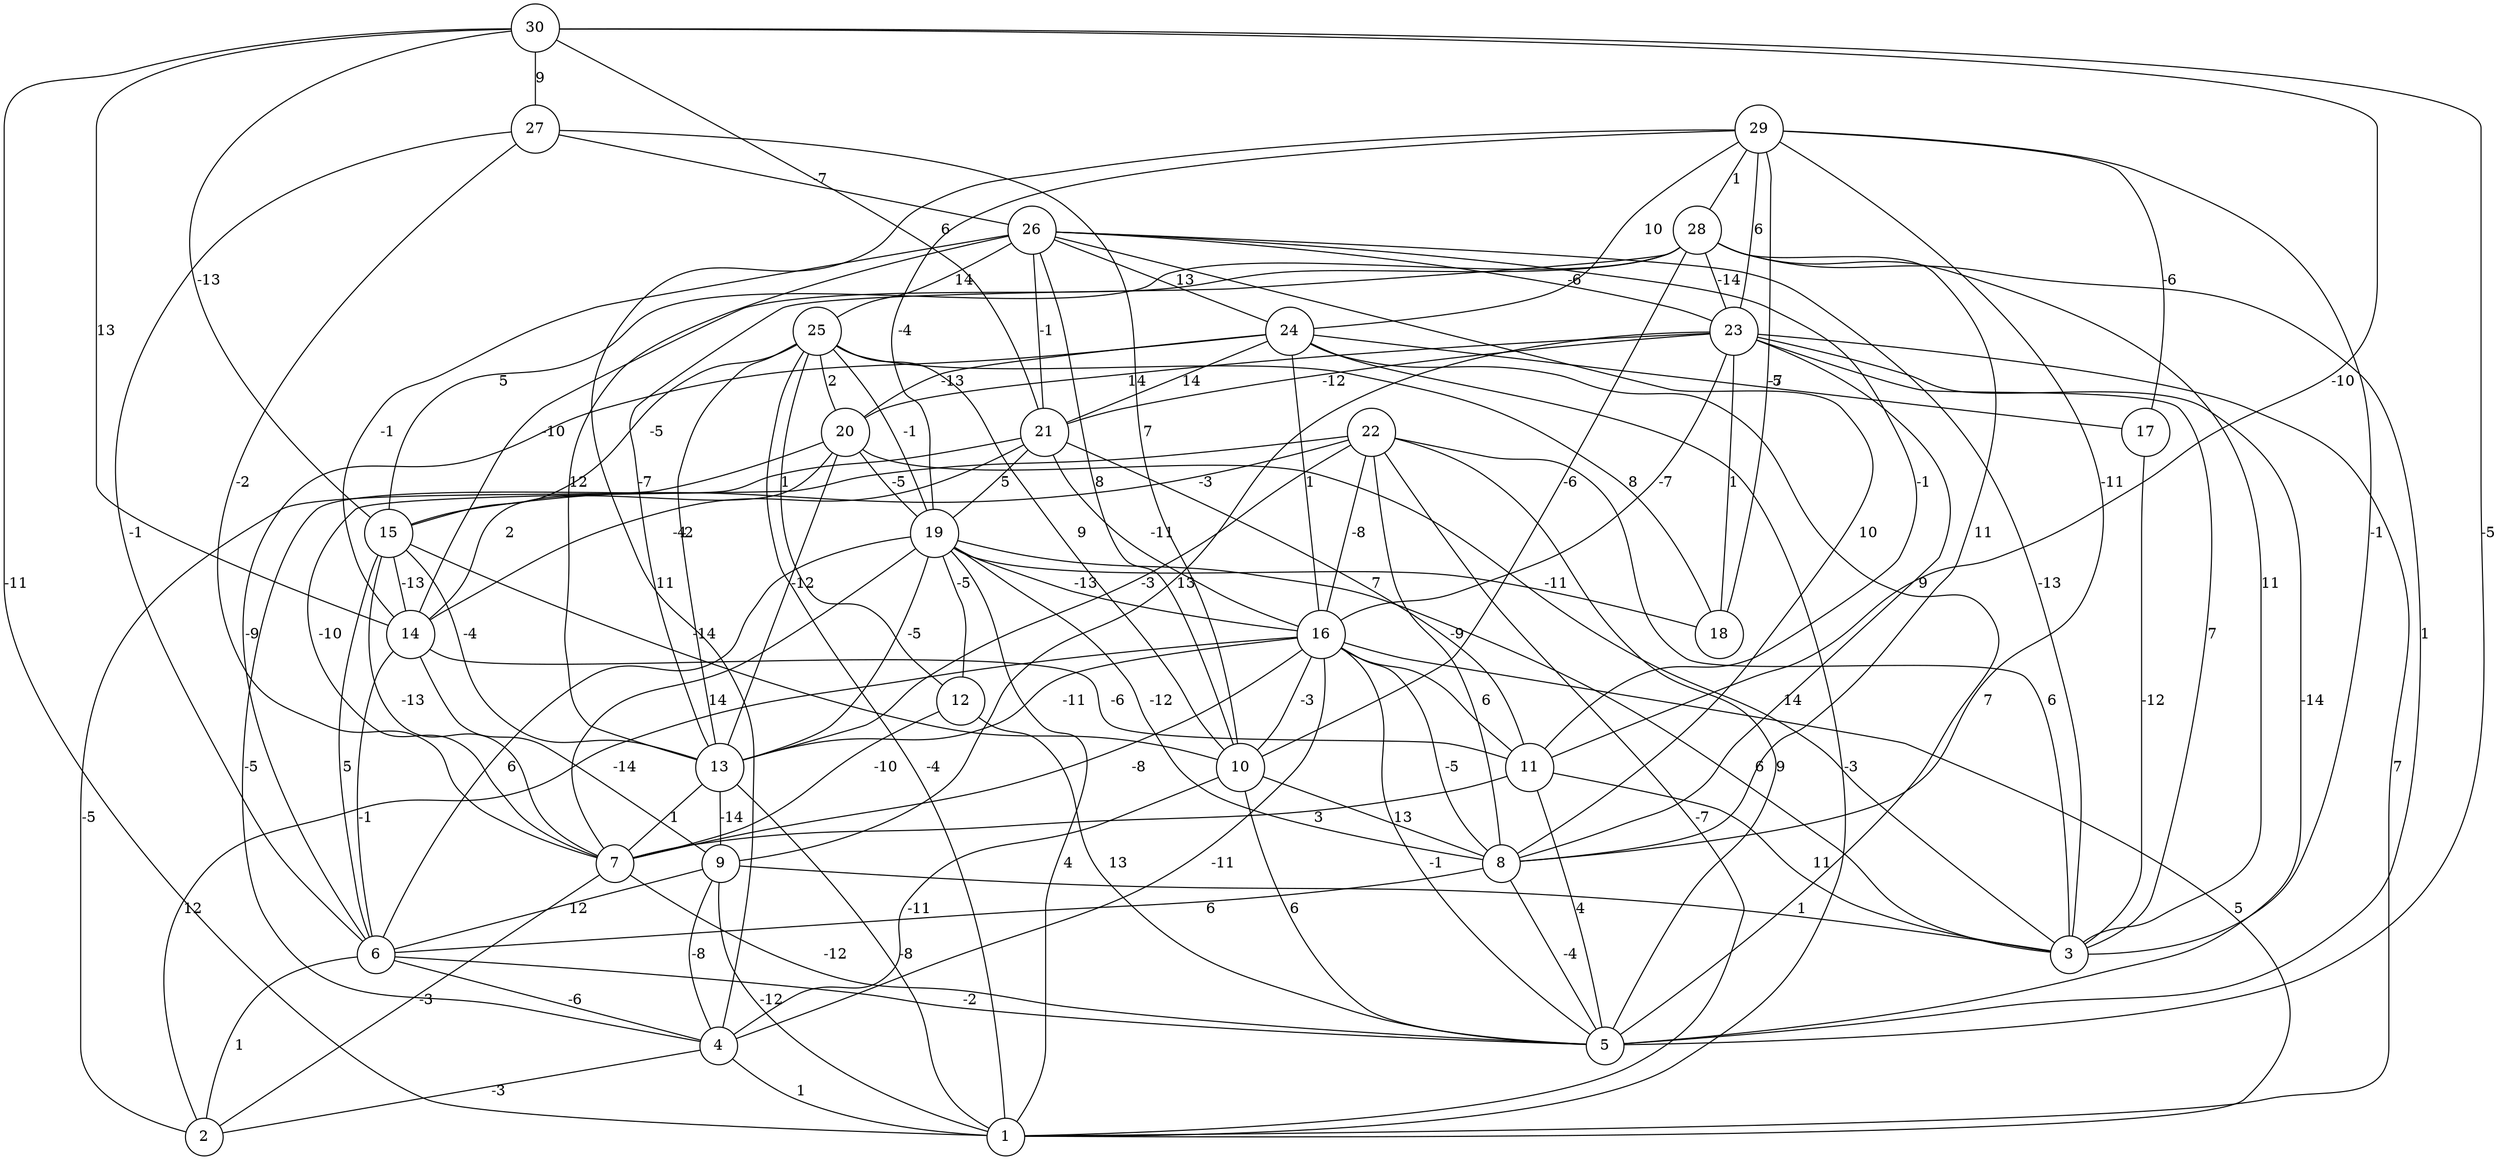 graph { 
	 fontname="Helvetica,Arial,sans-serif" 
	 node [shape = circle]; 
	 30 -- 1 [label = "-11"];
	 30 -- 5 [label = "-5"];
	 30 -- 11 [label = "-10"];
	 30 -- 14 [label = "13"];
	 30 -- 15 [label = "-13"];
	 30 -- 21 [label = "6"];
	 30 -- 27 [label = "9"];
	 29 -- 3 [label = "-1"];
	 29 -- 4 [label = "11"];
	 29 -- 8 [label = "-11"];
	 29 -- 17 [label = "-6"];
	 29 -- 18 [label = "-5"];
	 29 -- 19 [label = "-4"];
	 29 -- 23 [label = "6"];
	 29 -- 24 [label = "10"];
	 29 -- 28 [label = "1"];
	 28 -- 3 [label = "11"];
	 28 -- 5 [label = "1"];
	 28 -- 8 [label = "11"];
	 28 -- 10 [label = "-6"];
	 28 -- 13 [label = "-7"];
	 28 -- 14 [label = "-10"];
	 28 -- 15 [label = "5"];
	 28 -- 23 [label = "-14"];
	 27 -- 6 [label = "-1"];
	 27 -- 7 [label = "-2"];
	 27 -- 10 [label = "7"];
	 27 -- 26 [label = "-7"];
	 26 -- 3 [label = "-13"];
	 26 -- 8 [label = "10"];
	 26 -- 10 [label = "8"];
	 26 -- 11 [label = "-1"];
	 26 -- 13 [label = "12"];
	 26 -- 14 [label = "-1"];
	 26 -- 21 [label = "-1"];
	 26 -- 23 [label = "-6"];
	 26 -- 24 [label = "13"];
	 26 -- 25 [label = "14"];
	 25 -- 1 [label = "-4"];
	 25 -- 10 [label = "9"];
	 25 -- 12 [label = "1"];
	 25 -- 13 [label = "2"];
	 25 -- 15 [label = "-5"];
	 25 -- 18 [label = "8"];
	 25 -- 19 [label = "-1"];
	 25 -- 20 [label = "2"];
	 24 -- 1 [label = "-3"];
	 24 -- 5 [label = "7"];
	 24 -- 6 [label = "-9"];
	 24 -- 16 [label = "1"];
	 24 -- 17 [label = "-7"];
	 24 -- 20 [label = "-13"];
	 24 -- 21 [label = "14"];
	 23 -- 1 [label = "7"];
	 23 -- 3 [label = "7"];
	 23 -- 5 [label = "-14"];
	 23 -- 8 [label = "9"];
	 23 -- 9 [label = "13"];
	 23 -- 16 [label = "-7"];
	 23 -- 18 [label = "1"];
	 23 -- 20 [label = "14"];
	 23 -- 21 [label = "-12"];
	 22 -- 1 [label = "-7"];
	 22 -- 3 [label = "6"];
	 22 -- 5 [label = "9"];
	 22 -- 7 [label = "-10"];
	 22 -- 8 [label = "-9"];
	 22 -- 13 [label = "-3"];
	 22 -- 15 [label = "-3"];
	 22 -- 16 [label = "-8"];
	 21 -- 4 [label = "-5"];
	 21 -- 11 [label = "7"];
	 21 -- 14 [label = "-4"];
	 21 -- 16 [label = "-11"];
	 21 -- 19 [label = "5"];
	 20 -- 2 [label = "-5"];
	 20 -- 3 [label = "14"];
	 20 -- 13 [label = "-12"];
	 20 -- 14 [label = "2"];
	 20 -- 19 [label = "-5"];
	 19 -- 1 [label = "4"];
	 19 -- 3 [label = "6"];
	 19 -- 6 [label = "6"];
	 19 -- 7 [label = "14"];
	 19 -- 8 [label = "-12"];
	 19 -- 12 [label = "-5"];
	 19 -- 13 [label = "-5"];
	 19 -- 16 [label = "-13"];
	 19 -- 18 [label = "-11"];
	 17 -- 3 [label = "-12"];
	 16 -- 1 [label = "5"];
	 16 -- 2 [label = "12"];
	 16 -- 4 [label = "-11"];
	 16 -- 5 [label = "-1"];
	 16 -- 7 [label = "-8"];
	 16 -- 8 [label = "-5"];
	 16 -- 10 [label = "-3"];
	 16 -- 11 [label = "6"];
	 16 -- 13 [label = "-11"];
	 15 -- 6 [label = "5"];
	 15 -- 7 [label = "-13"];
	 15 -- 10 [label = "-14"];
	 15 -- 13 [label = "-4"];
	 15 -- 14 [label = "-13"];
	 14 -- 6 [label = "-1"];
	 14 -- 9 [label = "-14"];
	 14 -- 11 [label = "-6"];
	 13 -- 1 [label = "-8"];
	 13 -- 7 [label = "1"];
	 13 -- 9 [label = "-14"];
	 12 -- 5 [label = "13"];
	 12 -- 7 [label = "-10"];
	 11 -- 3 [label = "11"];
	 11 -- 5 [label = "4"];
	 11 -- 7 [label = "3"];
	 10 -- 4 [label = "-11"];
	 10 -- 5 [label = "6"];
	 10 -- 8 [label = "13"];
	 9 -- 1 [label = "-12"];
	 9 -- 3 [label = "1"];
	 9 -- 4 [label = "-8"];
	 9 -- 6 [label = "12"];
	 8 -- 5 [label = "-4"];
	 8 -- 6 [label = "6"];
	 7 -- 2 [label = "-3"];
	 7 -- 5 [label = "-12"];
	 6 -- 2 [label = "1"];
	 6 -- 4 [label = "-6"];
	 6 -- 5 [label = "-2"];
	 4 -- 1 [label = "1"];
	 4 -- 2 [label = "-3"];
	 1;
	 2;
	 3;
	 4;
	 5;
	 6;
	 7;
	 8;
	 9;
	 10;
	 11;
	 12;
	 13;
	 14;
	 15;
	 16;
	 17;
	 18;
	 19;
	 20;
	 21;
	 22;
	 23;
	 24;
	 25;
	 26;
	 27;
	 28;
	 29;
	 30;
}

